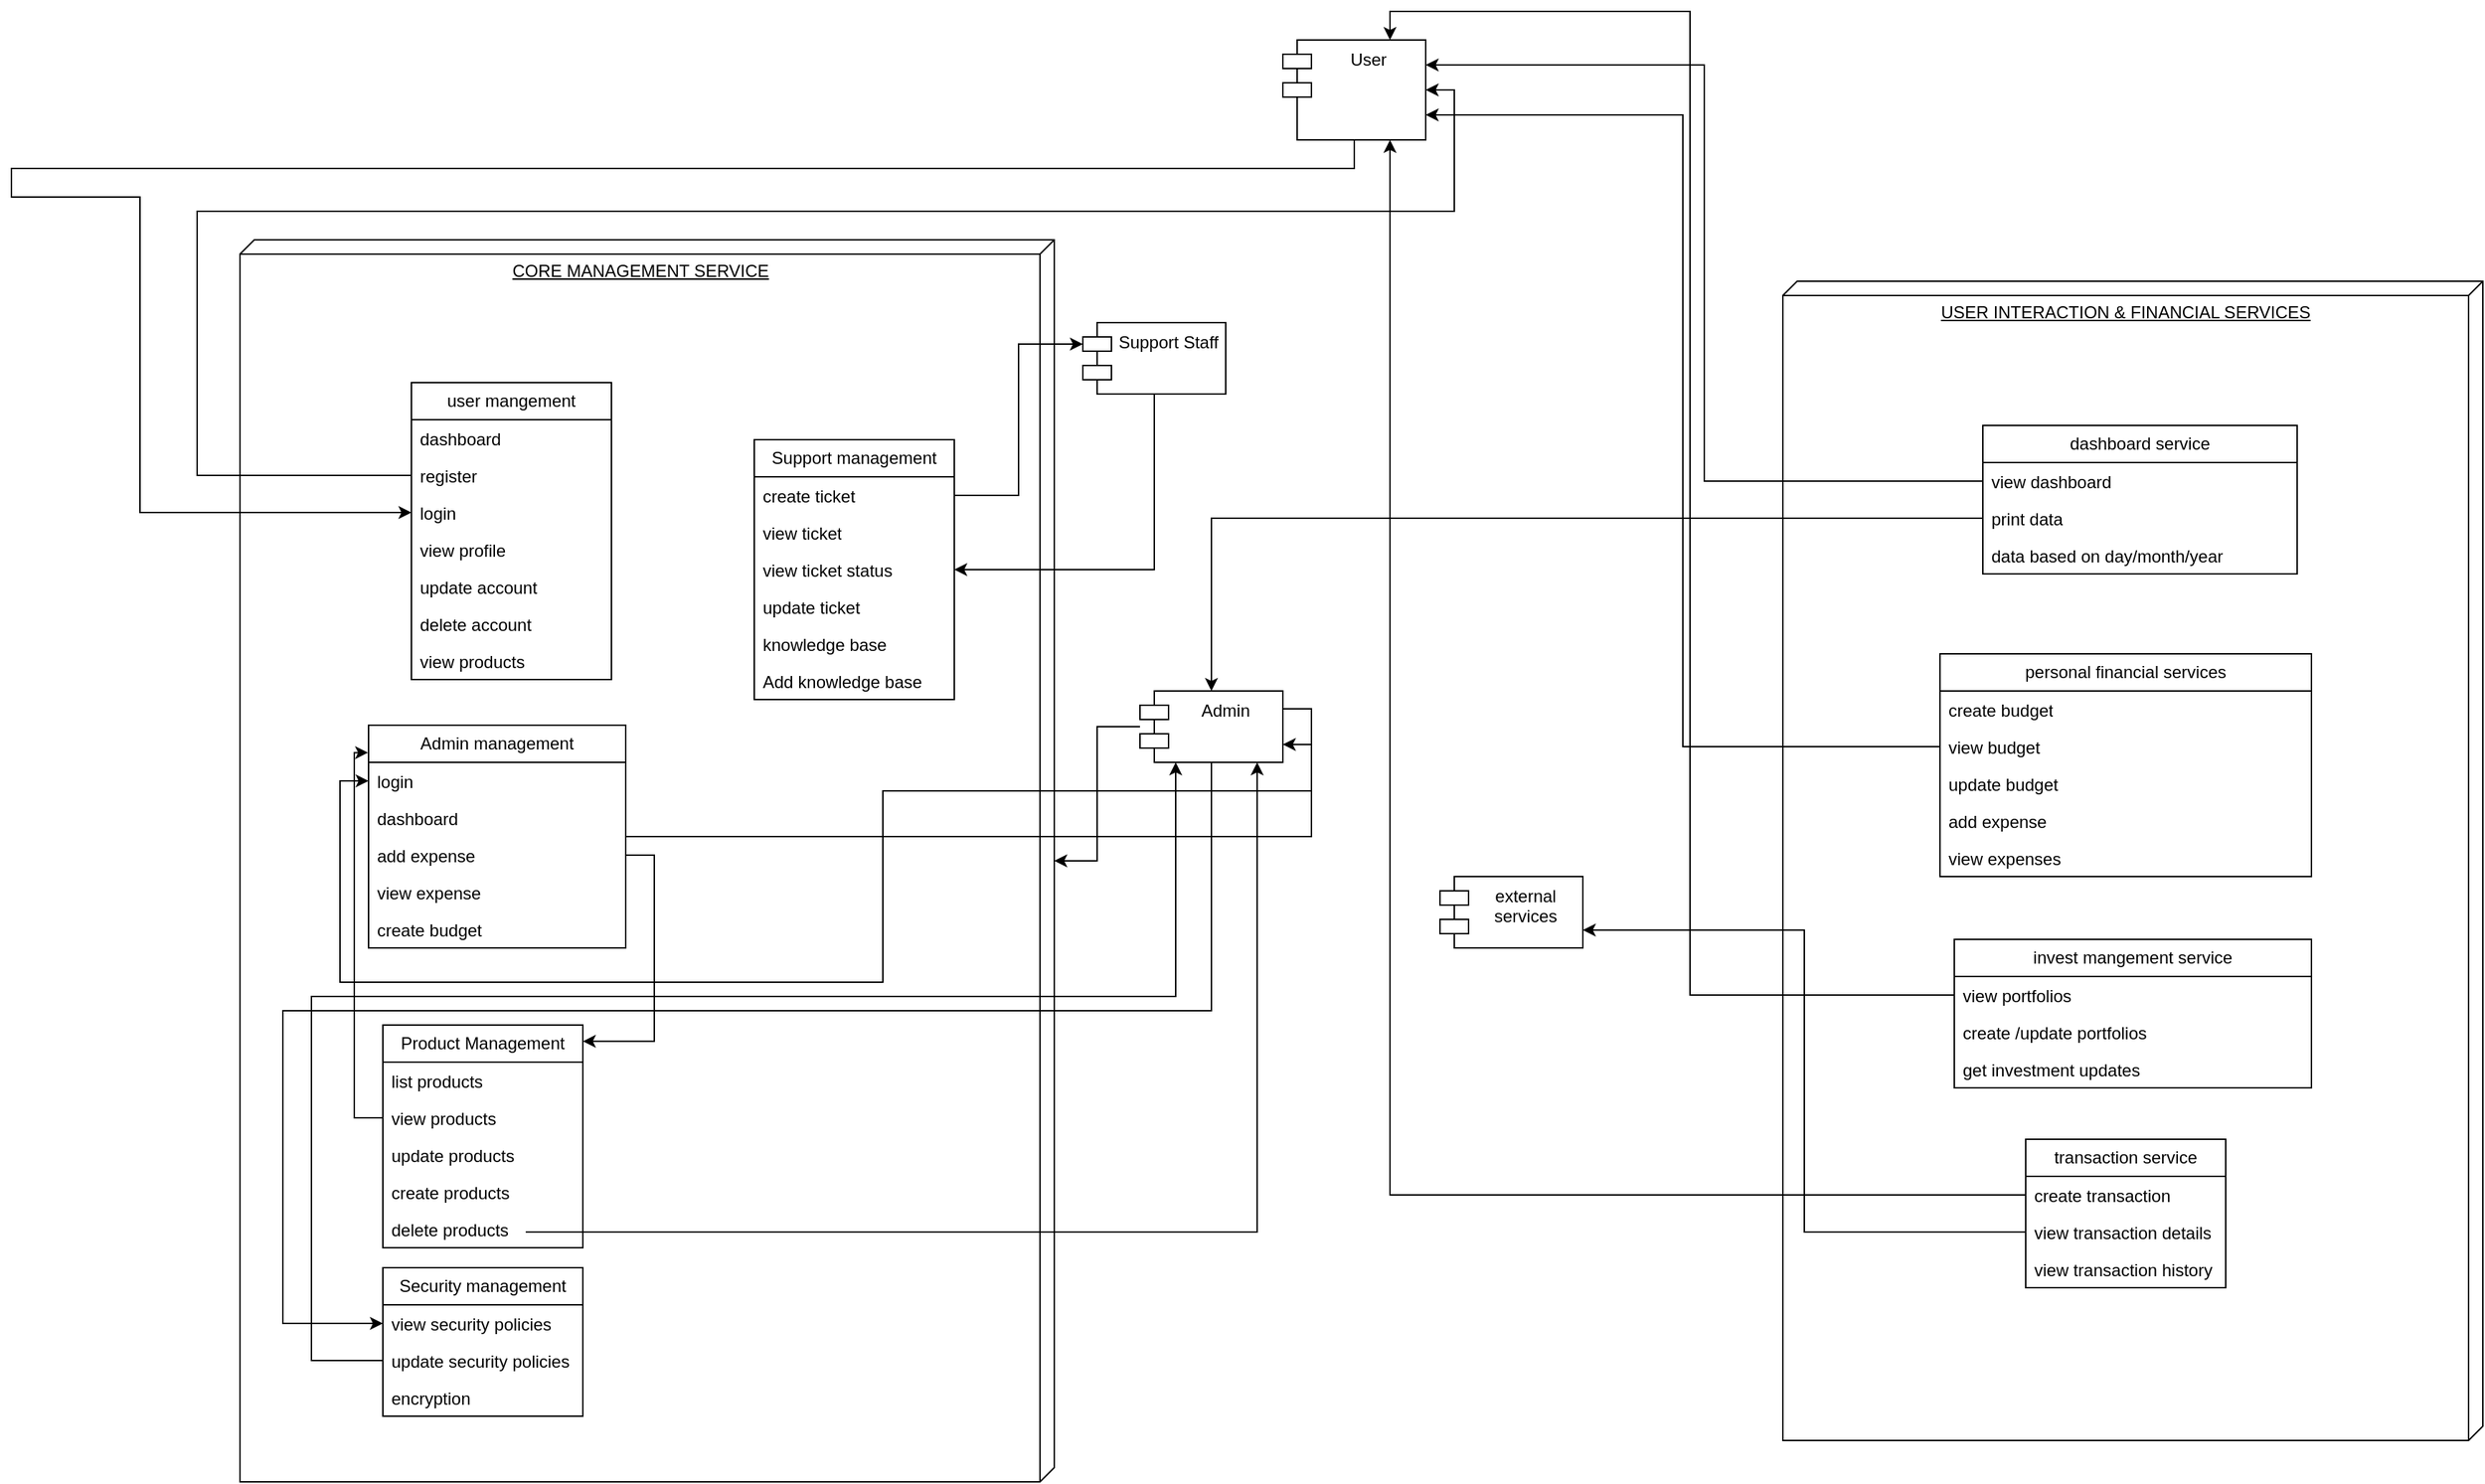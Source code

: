<mxfile version="24.7.10">
  <diagram name="Page-1" id="5dESy3CNTPQsx0sL7qq8">
    <mxGraphModel dx="1071" dy="540" grid="1" gridSize="10" guides="1" tooltips="1" connect="1" arrows="1" fold="1" page="1" pageScale="1" pageWidth="850" pageHeight="1100" math="0" shadow="0">
      <root>
        <mxCell id="0" />
        <mxCell id="1" parent="0" />
        <mxCell id="9SV-68p5oGKli7hMYEzu-2" value="&lt;span style=&quot;white-space: pre;&quot;&gt;&#x9;&lt;/span&gt;&lt;span style=&quot;white-space: pre;&quot;&gt;&#x9;&lt;/span&gt;&lt;span style=&quot;white-space: pre;&quot;&gt;&#x9;&lt;/span&gt;&lt;span style=&quot;white-space: pre;&quot;&gt;&#x9;&lt;/span&gt;&lt;span style=&quot;white-space: pre;&quot;&gt;&#x9;&lt;/span&gt;&lt;span style=&quot;white-space: pre;&quot;&gt;&#x9;&lt;/span&gt;&lt;span style=&quot;white-space: pre;&quot;&gt;&#x9;&lt;/span&gt;CORE MANAGEMENT SERVICE" style="verticalAlign=top;align=left;spacingTop=8;spacingLeft=2;spacingRight=12;shape=cube;size=10;direction=south;fontStyle=4;html=1;whiteSpace=wrap;" vertex="1" parent="1">
          <mxGeometry x="250" y="290" width="570" height="870" as="geometry" />
        </mxCell>
        <mxCell id="9SV-68p5oGKli7hMYEzu-10" value="" style="edgeStyle=orthogonalEdgeStyle;rounded=0;orthogonalLoop=1;jettySize=auto;html=1;" edge="1" parent="1" source="9SV-68p5oGKli7hMYEzu-5" target="9SV-68p5oGKli7hMYEzu-2">
          <mxGeometry relative="1" as="geometry" />
        </mxCell>
        <mxCell id="9SV-68p5oGKli7hMYEzu-49" style="edgeStyle=orthogonalEdgeStyle;rounded=0;orthogonalLoop=1;jettySize=auto;html=1;exitX=1;exitY=0.25;exitDx=0;exitDy=0;entryX=0;entryY=0.5;entryDx=0;entryDy=0;" edge="1" parent="1" source="9SV-68p5oGKli7hMYEzu-5" target="9SV-68p5oGKli7hMYEzu-22">
          <mxGeometry relative="1" as="geometry">
            <Array as="points">
              <mxPoint x="1000" y="618" />
              <mxPoint x="1000" y="676" />
              <mxPoint x="700" y="676" />
              <mxPoint x="700" y="810" />
              <mxPoint x="320" y="810" />
              <mxPoint x="320" y="669" />
            </Array>
          </mxGeometry>
        </mxCell>
        <mxCell id="9SV-68p5oGKli7hMYEzu-58" style="edgeStyle=orthogonalEdgeStyle;rounded=0;orthogonalLoop=1;jettySize=auto;html=1;exitX=0.5;exitY=1;exitDx=0;exitDy=0;entryX=0;entryY=0.5;entryDx=0;entryDy=0;" edge="1" parent="1" source="9SV-68p5oGKli7hMYEzu-5" target="9SV-68p5oGKli7hMYEzu-54">
          <mxGeometry relative="1" as="geometry">
            <Array as="points">
              <mxPoint x="930" y="830" />
              <mxPoint x="280" y="830" />
              <mxPoint x="280" y="1049" />
            </Array>
          </mxGeometry>
        </mxCell>
        <mxCell id="9SV-68p5oGKli7hMYEzu-5" value="Admin" style="shape=module;align=left;spacingLeft=20;align=center;verticalAlign=top;whiteSpace=wrap;html=1;" vertex="1" parent="1">
          <mxGeometry x="880" y="606" width="100" height="50" as="geometry" />
        </mxCell>
        <mxCell id="9SV-68p5oGKli7hMYEzu-11" value="" style="edgeStyle=orthogonalEdgeStyle;rounded=0;orthogonalLoop=1;jettySize=auto;html=1;entryX=0;entryY=0.5;entryDx=0;entryDy=0;" edge="1" parent="1" source="9SV-68p5oGKli7hMYEzu-7" target="9SV-68p5oGKli7hMYEzu-16">
          <mxGeometry relative="1" as="geometry">
            <Array as="points">
              <mxPoint x="1030" y="240" />
              <mxPoint x="90" y="240" />
              <mxPoint x="90" y="260" />
              <mxPoint x="180" y="260" />
              <mxPoint x="180" y="481" />
            </Array>
          </mxGeometry>
        </mxCell>
        <mxCell id="9SV-68p5oGKli7hMYEzu-7" value="User" style="shape=module;align=left;spacingLeft=20;align=center;verticalAlign=top;whiteSpace=wrap;html=1;" vertex="1" parent="1">
          <mxGeometry x="980" y="150" width="100" height="70" as="geometry" />
        </mxCell>
        <mxCell id="9SV-68p5oGKli7hMYEzu-8" value="Support Staff" style="shape=module;align=left;spacingLeft=20;align=center;verticalAlign=top;whiteSpace=wrap;html=1;" vertex="1" parent="1">
          <mxGeometry x="840" y="348" width="100" height="50" as="geometry" />
        </mxCell>
        <mxCell id="9SV-68p5oGKli7hMYEzu-13" style="edgeStyle=orthogonalEdgeStyle;rounded=0;orthogonalLoop=1;jettySize=auto;html=1;entryX=1;entryY=0.5;entryDx=0;entryDy=0;" edge="1" parent="1" source="9SV-68p5oGKli7hMYEzu-8" target="9SV-68p5oGKli7hMYEzu-33">
          <mxGeometry relative="1" as="geometry" />
        </mxCell>
        <mxCell id="9SV-68p5oGKli7hMYEzu-14" value="user mangement" style="swimlane;fontStyle=0;childLayout=stackLayout;horizontal=1;startSize=26;fillColor=none;horizontalStack=0;resizeParent=1;resizeParentMax=0;resizeLast=0;collapsible=1;marginBottom=0;whiteSpace=wrap;html=1;" vertex="1" parent="1">
          <mxGeometry x="370" y="390" width="140" height="208" as="geometry" />
        </mxCell>
        <mxCell id="9SV-68p5oGKli7hMYEzu-15" value="dashboard" style="text;strokeColor=none;fillColor=none;align=left;verticalAlign=top;spacingLeft=4;spacingRight=4;overflow=hidden;rotatable=0;points=[[0,0.5],[1,0.5]];portConstraint=eastwest;whiteSpace=wrap;html=1;" vertex="1" parent="9SV-68p5oGKli7hMYEzu-14">
          <mxGeometry y="26" width="140" height="26" as="geometry" />
        </mxCell>
        <mxCell id="9SV-68p5oGKli7hMYEzu-27" value="register" style="text;strokeColor=none;fillColor=none;align=left;verticalAlign=top;spacingLeft=4;spacingRight=4;overflow=hidden;rotatable=0;points=[[0,0.5],[1,0.5]];portConstraint=eastwest;whiteSpace=wrap;html=1;" vertex="1" parent="9SV-68p5oGKli7hMYEzu-14">
          <mxGeometry y="52" width="140" height="26" as="geometry" />
        </mxCell>
        <mxCell id="9SV-68p5oGKli7hMYEzu-16" value="login" style="text;strokeColor=none;fillColor=none;align=left;verticalAlign=top;spacingLeft=4;spacingRight=4;overflow=hidden;rotatable=0;points=[[0,0.5],[1,0.5]];portConstraint=eastwest;whiteSpace=wrap;html=1;" vertex="1" parent="9SV-68p5oGKli7hMYEzu-14">
          <mxGeometry y="78" width="140" height="26" as="geometry" />
        </mxCell>
        <mxCell id="9SV-68p5oGKli7hMYEzu-17" value="view profile" style="text;strokeColor=none;fillColor=none;align=left;verticalAlign=top;spacingLeft=4;spacingRight=4;overflow=hidden;rotatable=0;points=[[0,0.5],[1,0.5]];portConstraint=eastwest;whiteSpace=wrap;html=1;" vertex="1" parent="9SV-68p5oGKli7hMYEzu-14">
          <mxGeometry y="104" width="140" height="26" as="geometry" />
        </mxCell>
        <mxCell id="9SV-68p5oGKli7hMYEzu-18" value="update account" style="text;strokeColor=none;fillColor=none;align=left;verticalAlign=top;spacingLeft=4;spacingRight=4;overflow=hidden;rotatable=0;points=[[0,0.5],[1,0.5]];portConstraint=eastwest;whiteSpace=wrap;html=1;" vertex="1" parent="9SV-68p5oGKli7hMYEzu-14">
          <mxGeometry y="130" width="140" height="26" as="geometry" />
        </mxCell>
        <mxCell id="9SV-68p5oGKli7hMYEzu-19" value="delete account" style="text;strokeColor=none;fillColor=none;align=left;verticalAlign=top;spacingLeft=4;spacingRight=4;overflow=hidden;rotatable=0;points=[[0,0.5],[1,0.5]];portConstraint=eastwest;whiteSpace=wrap;html=1;" vertex="1" parent="9SV-68p5oGKli7hMYEzu-14">
          <mxGeometry y="156" width="140" height="26" as="geometry" />
        </mxCell>
        <mxCell id="9SV-68p5oGKli7hMYEzu-20" value="view products" style="text;strokeColor=none;fillColor=none;align=left;verticalAlign=top;spacingLeft=4;spacingRight=4;overflow=hidden;rotatable=0;points=[[0,0.5],[1,0.5]];portConstraint=eastwest;whiteSpace=wrap;html=1;" vertex="1" parent="9SV-68p5oGKli7hMYEzu-14">
          <mxGeometry y="182" width="140" height="26" as="geometry" />
        </mxCell>
        <mxCell id="9SV-68p5oGKli7hMYEzu-40" style="edgeStyle=orthogonalEdgeStyle;rounded=0;orthogonalLoop=1;jettySize=auto;html=1;entryX=1;entryY=0.75;entryDx=0;entryDy=0;" edge="1" parent="1" source="9SV-68p5oGKli7hMYEzu-21" target="9SV-68p5oGKli7hMYEzu-5">
          <mxGeometry relative="1" as="geometry">
            <mxPoint x="150" y="670" as="targetPoint" />
          </mxGeometry>
        </mxCell>
        <mxCell id="9SV-68p5oGKli7hMYEzu-21" value="Admin management" style="swimlane;fontStyle=0;childLayout=stackLayout;horizontal=1;startSize=26;fillColor=none;horizontalStack=0;resizeParent=1;resizeParentMax=0;resizeLast=0;collapsible=1;marginBottom=0;whiteSpace=wrap;html=1;" vertex="1" parent="1">
          <mxGeometry x="340" y="630" width="180" height="156" as="geometry" />
        </mxCell>
        <mxCell id="9SV-68p5oGKli7hMYEzu-22" value="login" style="text;strokeColor=none;fillColor=none;align=left;verticalAlign=top;spacingLeft=4;spacingRight=4;overflow=hidden;rotatable=0;points=[[0,0.5],[1,0.5]];portConstraint=eastwest;whiteSpace=wrap;html=1;" vertex="1" parent="9SV-68p5oGKli7hMYEzu-21">
          <mxGeometry y="26" width="180" height="26" as="geometry" />
        </mxCell>
        <mxCell id="9SV-68p5oGKli7hMYEzu-50" value="dashboard" style="text;strokeColor=none;fillColor=none;align=left;verticalAlign=top;spacingLeft=4;spacingRight=4;overflow=hidden;rotatable=0;points=[[0,0.5],[1,0.5]];portConstraint=eastwest;whiteSpace=wrap;html=1;" vertex="1" parent="9SV-68p5oGKli7hMYEzu-21">
          <mxGeometry y="52" width="180" height="26" as="geometry" />
        </mxCell>
        <mxCell id="9SV-68p5oGKli7hMYEzu-28" value="add expense" style="text;strokeColor=none;fillColor=none;align=left;verticalAlign=top;spacingLeft=4;spacingRight=4;overflow=hidden;rotatable=0;points=[[0,0.5],[1,0.5]];portConstraint=eastwest;whiteSpace=wrap;html=1;" vertex="1" parent="9SV-68p5oGKli7hMYEzu-21">
          <mxGeometry y="78" width="180" height="26" as="geometry" />
        </mxCell>
        <mxCell id="9SV-68p5oGKli7hMYEzu-29" value="view expense" style="text;strokeColor=none;fillColor=none;align=left;verticalAlign=top;spacingLeft=4;spacingRight=4;overflow=hidden;rotatable=0;points=[[0,0.5],[1,0.5]];portConstraint=eastwest;whiteSpace=wrap;html=1;" vertex="1" parent="9SV-68p5oGKli7hMYEzu-21">
          <mxGeometry y="104" width="180" height="26" as="geometry" />
        </mxCell>
        <mxCell id="9SV-68p5oGKli7hMYEzu-30" value="create budget&amp;nbsp;" style="text;strokeColor=none;fillColor=none;align=left;verticalAlign=top;spacingLeft=4;spacingRight=4;overflow=hidden;rotatable=0;points=[[0,0.5],[1,0.5]];portConstraint=eastwest;whiteSpace=wrap;html=1;" vertex="1" parent="9SV-68p5oGKli7hMYEzu-21">
          <mxGeometry y="130" width="180" height="26" as="geometry" />
        </mxCell>
        <mxCell id="9SV-68p5oGKli7hMYEzu-31" value="Support management" style="swimlane;fontStyle=0;childLayout=stackLayout;horizontal=1;startSize=26;fillColor=none;horizontalStack=0;resizeParent=1;resizeParentMax=0;resizeLast=0;collapsible=1;marginBottom=0;whiteSpace=wrap;html=1;" vertex="1" parent="1">
          <mxGeometry x="610" y="430" width="140" height="182" as="geometry" />
        </mxCell>
        <mxCell id="9SV-68p5oGKli7hMYEzu-32" value="create ticket" style="text;strokeColor=none;fillColor=none;align=left;verticalAlign=top;spacingLeft=4;spacingRight=4;overflow=hidden;rotatable=0;points=[[0,0.5],[1,0.5]];portConstraint=eastwest;whiteSpace=wrap;html=1;" vertex="1" parent="9SV-68p5oGKli7hMYEzu-31">
          <mxGeometry y="26" width="140" height="26" as="geometry" />
        </mxCell>
        <mxCell id="9SV-68p5oGKli7hMYEzu-35" value="view ticket" style="text;strokeColor=none;fillColor=none;align=left;verticalAlign=top;spacingLeft=4;spacingRight=4;overflow=hidden;rotatable=0;points=[[0,0.5],[1,0.5]];portConstraint=eastwest;whiteSpace=wrap;html=1;" vertex="1" parent="9SV-68p5oGKli7hMYEzu-31">
          <mxGeometry y="52" width="140" height="26" as="geometry" />
        </mxCell>
        <mxCell id="9SV-68p5oGKli7hMYEzu-33" value="view ticket status" style="text;strokeColor=none;fillColor=none;align=left;verticalAlign=top;spacingLeft=4;spacingRight=4;overflow=hidden;rotatable=0;points=[[0,0.5],[1,0.5]];portConstraint=eastwest;whiteSpace=wrap;html=1;" vertex="1" parent="9SV-68p5oGKli7hMYEzu-31">
          <mxGeometry y="78" width="140" height="26" as="geometry" />
        </mxCell>
        <mxCell id="9SV-68p5oGKli7hMYEzu-34" value="update ticket" style="text;strokeColor=none;fillColor=none;align=left;verticalAlign=top;spacingLeft=4;spacingRight=4;overflow=hidden;rotatable=0;points=[[0,0.5],[1,0.5]];portConstraint=eastwest;whiteSpace=wrap;html=1;" vertex="1" parent="9SV-68p5oGKli7hMYEzu-31">
          <mxGeometry y="104" width="140" height="26" as="geometry" />
        </mxCell>
        <mxCell id="9SV-68p5oGKli7hMYEzu-36" value="knowledge base" style="text;strokeColor=none;fillColor=none;align=left;verticalAlign=top;spacingLeft=4;spacingRight=4;overflow=hidden;rotatable=0;points=[[0,0.5],[1,0.5]];portConstraint=eastwest;whiteSpace=wrap;html=1;" vertex="1" parent="9SV-68p5oGKli7hMYEzu-31">
          <mxGeometry y="130" width="140" height="26" as="geometry" />
        </mxCell>
        <mxCell id="9SV-68p5oGKli7hMYEzu-37" value="Add knowledge base&amp;nbsp;" style="text;strokeColor=none;fillColor=none;align=left;verticalAlign=top;spacingLeft=4;spacingRight=4;overflow=hidden;rotatable=0;points=[[0,0.5],[1,0.5]];portConstraint=eastwest;whiteSpace=wrap;html=1;" vertex="1" parent="9SV-68p5oGKli7hMYEzu-31">
          <mxGeometry y="156" width="140" height="26" as="geometry" />
        </mxCell>
        <mxCell id="9SV-68p5oGKli7hMYEzu-41" style="edgeStyle=orthogonalEdgeStyle;rounded=0;orthogonalLoop=1;jettySize=auto;html=1;exitX=0;exitY=0.5;exitDx=0;exitDy=0;entryX=1;entryY=0.5;entryDx=0;entryDy=0;" edge="1" parent="1" source="9SV-68p5oGKli7hMYEzu-27" target="9SV-68p5oGKli7hMYEzu-7">
          <mxGeometry relative="1" as="geometry">
            <Array as="points">
              <mxPoint x="220" y="455" />
              <mxPoint x="220" y="270" />
              <mxPoint x="1100" y="270" />
              <mxPoint x="1100" y="185" />
            </Array>
          </mxGeometry>
        </mxCell>
        <mxCell id="9SV-68p5oGKli7hMYEzu-42" style="edgeStyle=orthogonalEdgeStyle;rounded=0;orthogonalLoop=1;jettySize=auto;html=1;exitX=1;exitY=0.5;exitDx=0;exitDy=0;entryX=0;entryY=0;entryDx=0;entryDy=15;entryPerimeter=0;" edge="1" parent="1" source="9SV-68p5oGKli7hMYEzu-32" target="9SV-68p5oGKli7hMYEzu-8">
          <mxGeometry relative="1" as="geometry" />
        </mxCell>
        <mxCell id="9SV-68p5oGKli7hMYEzu-43" value="Product Management" style="swimlane;fontStyle=0;childLayout=stackLayout;horizontal=1;startSize=26;fillColor=none;horizontalStack=0;resizeParent=1;resizeParentMax=0;resizeLast=0;collapsible=1;marginBottom=0;whiteSpace=wrap;html=1;" vertex="1" parent="1">
          <mxGeometry x="350" y="840" width="140" height="156" as="geometry" />
        </mxCell>
        <mxCell id="9SV-68p5oGKli7hMYEzu-44" value="list products" style="text;strokeColor=none;fillColor=none;align=left;verticalAlign=top;spacingLeft=4;spacingRight=4;overflow=hidden;rotatable=0;points=[[0,0.5],[1,0.5]];portConstraint=eastwest;whiteSpace=wrap;html=1;" vertex="1" parent="9SV-68p5oGKli7hMYEzu-43">
          <mxGeometry y="26" width="140" height="26" as="geometry" />
        </mxCell>
        <mxCell id="9SV-68p5oGKli7hMYEzu-45" value="view products" style="text;strokeColor=none;fillColor=none;align=left;verticalAlign=top;spacingLeft=4;spacingRight=4;overflow=hidden;rotatable=0;points=[[0,0.5],[1,0.5]];portConstraint=eastwest;whiteSpace=wrap;html=1;" vertex="1" parent="9SV-68p5oGKli7hMYEzu-43">
          <mxGeometry y="52" width="140" height="26" as="geometry" />
        </mxCell>
        <mxCell id="9SV-68p5oGKli7hMYEzu-46" value="update products" style="text;strokeColor=none;fillColor=none;align=left;verticalAlign=top;spacingLeft=4;spacingRight=4;overflow=hidden;rotatable=0;points=[[0,0.5],[1,0.5]];portConstraint=eastwest;whiteSpace=wrap;html=1;" vertex="1" parent="9SV-68p5oGKli7hMYEzu-43">
          <mxGeometry y="78" width="140" height="26" as="geometry" />
        </mxCell>
        <mxCell id="9SV-68p5oGKli7hMYEzu-51" value="create products" style="text;strokeColor=none;fillColor=none;align=left;verticalAlign=top;spacingLeft=4;spacingRight=4;overflow=hidden;rotatable=0;points=[[0,0.5],[1,0.5]];portConstraint=eastwest;whiteSpace=wrap;html=1;" vertex="1" parent="9SV-68p5oGKli7hMYEzu-43">
          <mxGeometry y="104" width="140" height="26" as="geometry" />
        </mxCell>
        <mxCell id="9SV-68p5oGKli7hMYEzu-52" value="delete products" style="text;strokeColor=none;fillColor=none;align=left;verticalAlign=top;spacingLeft=4;spacingRight=4;overflow=hidden;rotatable=0;points=[[0,0.5],[1,0.5]];portConstraint=eastwest;whiteSpace=wrap;html=1;" vertex="1" parent="9SV-68p5oGKli7hMYEzu-43">
          <mxGeometry y="130" width="140" height="26" as="geometry" />
        </mxCell>
        <mxCell id="9SV-68p5oGKli7hMYEzu-47" style="edgeStyle=orthogonalEdgeStyle;rounded=0;orthogonalLoop=1;jettySize=auto;html=1;exitX=0;exitY=0.5;exitDx=0;exitDy=0;entryX=-0.002;entryY=0.123;entryDx=0;entryDy=0;entryPerimeter=0;" edge="1" parent="1" source="9SV-68p5oGKli7hMYEzu-45" target="9SV-68p5oGKli7hMYEzu-21">
          <mxGeometry relative="1" as="geometry" />
        </mxCell>
        <mxCell id="9SV-68p5oGKli7hMYEzu-48" style="edgeStyle=orthogonalEdgeStyle;rounded=0;orthogonalLoop=1;jettySize=auto;html=1;exitX=1;exitY=0.5;exitDx=0;exitDy=0;entryX=1;entryY=0.073;entryDx=0;entryDy=0;entryPerimeter=0;" edge="1" parent="1" source="9SV-68p5oGKli7hMYEzu-28" target="9SV-68p5oGKli7hMYEzu-43">
          <mxGeometry relative="1" as="geometry" />
        </mxCell>
        <mxCell id="9SV-68p5oGKli7hMYEzu-53" value="Security management" style="swimlane;fontStyle=0;childLayout=stackLayout;horizontal=1;startSize=26;fillColor=none;horizontalStack=0;resizeParent=1;resizeParentMax=0;resizeLast=0;collapsible=1;marginBottom=0;whiteSpace=wrap;html=1;" vertex="1" parent="1">
          <mxGeometry x="350" y="1010" width="140" height="104" as="geometry" />
        </mxCell>
        <mxCell id="9SV-68p5oGKli7hMYEzu-54" value="view security policies" style="text;strokeColor=none;fillColor=none;align=left;verticalAlign=top;spacingLeft=4;spacingRight=4;overflow=hidden;rotatable=0;points=[[0,0.5],[1,0.5]];portConstraint=eastwest;whiteSpace=wrap;html=1;" vertex="1" parent="9SV-68p5oGKli7hMYEzu-53">
          <mxGeometry y="26" width="140" height="26" as="geometry" />
        </mxCell>
        <mxCell id="9SV-68p5oGKli7hMYEzu-55" value="update security policies" style="text;strokeColor=none;fillColor=none;align=left;verticalAlign=top;spacingLeft=4;spacingRight=4;overflow=hidden;rotatable=0;points=[[0,0.5],[1,0.5]];portConstraint=eastwest;whiteSpace=wrap;html=1;" vertex="1" parent="9SV-68p5oGKli7hMYEzu-53">
          <mxGeometry y="52" width="140" height="26" as="geometry" />
        </mxCell>
        <mxCell id="9SV-68p5oGKli7hMYEzu-56" value="encryption&amp;nbsp;" style="text;strokeColor=none;fillColor=none;align=left;verticalAlign=top;spacingLeft=4;spacingRight=4;overflow=hidden;rotatable=0;points=[[0,0.5],[1,0.5]];portConstraint=eastwest;whiteSpace=wrap;html=1;" vertex="1" parent="9SV-68p5oGKli7hMYEzu-53">
          <mxGeometry y="78" width="140" height="26" as="geometry" />
        </mxCell>
        <mxCell id="9SV-68p5oGKli7hMYEzu-57" style="edgeStyle=orthogonalEdgeStyle;rounded=0;orthogonalLoop=1;jettySize=auto;html=1;exitX=0;exitY=0.5;exitDx=0;exitDy=0;entryX=0.25;entryY=1;entryDx=0;entryDy=0;" edge="1" parent="1" source="9SV-68p5oGKli7hMYEzu-55" target="9SV-68p5oGKli7hMYEzu-5">
          <mxGeometry relative="1" as="geometry">
            <Array as="points">
              <mxPoint x="300" y="1075" />
              <mxPoint x="300" y="820" />
              <mxPoint x="905" y="820" />
            </Array>
          </mxGeometry>
        </mxCell>
        <mxCell id="9SV-68p5oGKli7hMYEzu-59" style="edgeStyle=orthogonalEdgeStyle;rounded=0;orthogonalLoop=1;jettySize=auto;html=1;exitX=0;exitY=0;exitDx=695;exitDy=370;exitPerimeter=0;entryX=0.82;entryY=1;entryDx=0;entryDy=0;entryPerimeter=0;" edge="1" parent="1" source="9SV-68p5oGKli7hMYEzu-2" target="9SV-68p5oGKli7hMYEzu-5">
          <mxGeometry relative="1" as="geometry" />
        </mxCell>
        <mxCell id="9SV-68p5oGKli7hMYEzu-60" value="&lt;span style=&quot;white-space: pre;&quot;&gt;&#x9;&lt;/span&gt;&lt;span style=&quot;white-space: pre;&quot;&gt;&#x9;&lt;/span&gt;&lt;span style=&quot;white-space: pre;&quot;&gt;&#x9;&lt;/span&gt;&lt;span style=&quot;white-space: pre;&quot;&gt;&#x9;&lt;/span&gt;USER INTERACTION &amp;amp; FINANCIAL SERVICES" style="verticalAlign=top;align=left;spacingTop=8;spacingLeft=2;spacingRight=12;shape=cube;size=10;direction=south;fontStyle=4;html=1;whiteSpace=wrap;" vertex="1" parent="1">
          <mxGeometry x="1330" y="319" width="490" height="812" as="geometry" />
        </mxCell>
        <mxCell id="9SV-68p5oGKli7hMYEzu-61" value="dashboard service" style="swimlane;fontStyle=0;childLayout=stackLayout;horizontal=1;startSize=26;fillColor=none;horizontalStack=0;resizeParent=1;resizeParentMax=0;resizeLast=0;collapsible=1;marginBottom=0;whiteSpace=wrap;html=1;" vertex="1" parent="1">
          <mxGeometry x="1470" y="420" width="220" height="104" as="geometry" />
        </mxCell>
        <mxCell id="9SV-68p5oGKli7hMYEzu-62" value="view dashboard" style="text;strokeColor=none;fillColor=none;align=left;verticalAlign=top;spacingLeft=4;spacingRight=4;overflow=hidden;rotatable=0;points=[[0,0.5],[1,0.5]];portConstraint=eastwest;whiteSpace=wrap;html=1;" vertex="1" parent="9SV-68p5oGKli7hMYEzu-61">
          <mxGeometry y="26" width="220" height="26" as="geometry" />
        </mxCell>
        <mxCell id="9SV-68p5oGKli7hMYEzu-63" value="print data" style="text;strokeColor=none;fillColor=none;align=left;verticalAlign=top;spacingLeft=4;spacingRight=4;overflow=hidden;rotatable=0;points=[[0,0.5],[1,0.5]];portConstraint=eastwest;whiteSpace=wrap;html=1;" vertex="1" parent="9SV-68p5oGKli7hMYEzu-61">
          <mxGeometry y="52" width="220" height="26" as="geometry" />
        </mxCell>
        <mxCell id="9SV-68p5oGKli7hMYEzu-64" value="data based on day/month/year" style="text;strokeColor=none;fillColor=none;align=left;verticalAlign=top;spacingLeft=4;spacingRight=4;overflow=hidden;rotatable=0;points=[[0,0.5],[1,0.5]];portConstraint=eastwest;whiteSpace=wrap;html=1;" vertex="1" parent="9SV-68p5oGKli7hMYEzu-61">
          <mxGeometry y="78" width="220" height="26" as="geometry" />
        </mxCell>
        <mxCell id="9SV-68p5oGKli7hMYEzu-66" style="edgeStyle=orthogonalEdgeStyle;rounded=0;orthogonalLoop=1;jettySize=auto;html=1;exitX=0;exitY=0.5;exitDx=0;exitDy=0;entryX=0.5;entryY=0;entryDx=0;entryDy=0;" edge="1" parent="1" source="9SV-68p5oGKli7hMYEzu-63" target="9SV-68p5oGKli7hMYEzu-5">
          <mxGeometry relative="1" as="geometry" />
        </mxCell>
        <mxCell id="9SV-68p5oGKli7hMYEzu-67" style="edgeStyle=orthogonalEdgeStyle;rounded=0;orthogonalLoop=1;jettySize=auto;html=1;exitX=0;exitY=0.5;exitDx=0;exitDy=0;entryX=1;entryY=0.25;entryDx=0;entryDy=0;" edge="1" parent="1" source="9SV-68p5oGKli7hMYEzu-62" target="9SV-68p5oGKli7hMYEzu-7">
          <mxGeometry relative="1" as="geometry" />
        </mxCell>
        <mxCell id="9SV-68p5oGKli7hMYEzu-68" value="personal financial services" style="swimlane;fontStyle=0;childLayout=stackLayout;horizontal=1;startSize=26;fillColor=none;horizontalStack=0;resizeParent=1;resizeParentMax=0;resizeLast=0;collapsible=1;marginBottom=0;whiteSpace=wrap;html=1;" vertex="1" parent="1">
          <mxGeometry x="1440" y="580" width="260" height="156" as="geometry" />
        </mxCell>
        <mxCell id="9SV-68p5oGKli7hMYEzu-69" value="create budget" style="text;strokeColor=none;fillColor=none;align=left;verticalAlign=top;spacingLeft=4;spacingRight=4;overflow=hidden;rotatable=0;points=[[0,0.5],[1,0.5]];portConstraint=eastwest;whiteSpace=wrap;html=1;" vertex="1" parent="9SV-68p5oGKli7hMYEzu-68">
          <mxGeometry y="26" width="260" height="26" as="geometry" />
        </mxCell>
        <mxCell id="9SV-68p5oGKli7hMYEzu-70" value="view budget" style="text;strokeColor=none;fillColor=none;align=left;verticalAlign=top;spacingLeft=4;spacingRight=4;overflow=hidden;rotatable=0;points=[[0,0.5],[1,0.5]];portConstraint=eastwest;whiteSpace=wrap;html=1;" vertex="1" parent="9SV-68p5oGKli7hMYEzu-68">
          <mxGeometry y="52" width="260" height="26" as="geometry" />
        </mxCell>
        <mxCell id="9SV-68p5oGKli7hMYEzu-72" value="update budget" style="text;strokeColor=none;fillColor=none;align=left;verticalAlign=top;spacingLeft=4;spacingRight=4;overflow=hidden;rotatable=0;points=[[0,0.5],[1,0.5]];portConstraint=eastwest;whiteSpace=wrap;html=1;" vertex="1" parent="9SV-68p5oGKli7hMYEzu-68">
          <mxGeometry y="78" width="260" height="26" as="geometry" />
        </mxCell>
        <mxCell id="9SV-68p5oGKli7hMYEzu-73" value="add expense" style="text;strokeColor=none;fillColor=none;align=left;verticalAlign=top;spacingLeft=4;spacingRight=4;overflow=hidden;rotatable=0;points=[[0,0.5],[1,0.5]];portConstraint=eastwest;whiteSpace=wrap;html=1;" vertex="1" parent="9SV-68p5oGKli7hMYEzu-68">
          <mxGeometry y="104" width="260" height="26" as="geometry" />
        </mxCell>
        <mxCell id="9SV-68p5oGKli7hMYEzu-71" value="view expenses" style="text;strokeColor=none;fillColor=none;align=left;verticalAlign=top;spacingLeft=4;spacingRight=4;overflow=hidden;rotatable=0;points=[[0,0.5],[1,0.5]];portConstraint=eastwest;whiteSpace=wrap;html=1;" vertex="1" parent="9SV-68p5oGKli7hMYEzu-68">
          <mxGeometry y="130" width="260" height="26" as="geometry" />
        </mxCell>
        <mxCell id="9SV-68p5oGKli7hMYEzu-74" style="edgeStyle=orthogonalEdgeStyle;rounded=0;orthogonalLoop=1;jettySize=auto;html=1;exitX=0;exitY=0.5;exitDx=0;exitDy=0;entryX=1;entryY=0.75;entryDx=0;entryDy=0;" edge="1" parent="1" source="9SV-68p5oGKli7hMYEzu-70" target="9SV-68p5oGKli7hMYEzu-7">
          <mxGeometry relative="1" as="geometry" />
        </mxCell>
        <mxCell id="9SV-68p5oGKli7hMYEzu-75" value="invest mangement service" style="swimlane;fontStyle=0;childLayout=stackLayout;horizontal=1;startSize=26;fillColor=none;horizontalStack=0;resizeParent=1;resizeParentMax=0;resizeLast=0;collapsible=1;marginBottom=0;whiteSpace=wrap;html=1;" vertex="1" parent="1">
          <mxGeometry x="1450" y="780" width="250" height="104" as="geometry" />
        </mxCell>
        <mxCell id="9SV-68p5oGKli7hMYEzu-76" value="view portfolios" style="text;strokeColor=none;fillColor=none;align=left;verticalAlign=top;spacingLeft=4;spacingRight=4;overflow=hidden;rotatable=0;points=[[0,0.5],[1,0.5]];portConstraint=eastwest;whiteSpace=wrap;html=1;" vertex="1" parent="9SV-68p5oGKli7hMYEzu-75">
          <mxGeometry y="26" width="250" height="26" as="geometry" />
        </mxCell>
        <mxCell id="9SV-68p5oGKli7hMYEzu-77" value="create /update portfolios" style="text;strokeColor=none;fillColor=none;align=left;verticalAlign=top;spacingLeft=4;spacingRight=4;overflow=hidden;rotatable=0;points=[[0,0.5],[1,0.5]];portConstraint=eastwest;whiteSpace=wrap;html=1;" vertex="1" parent="9SV-68p5oGKli7hMYEzu-75">
          <mxGeometry y="52" width="250" height="26" as="geometry" />
        </mxCell>
        <mxCell id="9SV-68p5oGKli7hMYEzu-78" value="get investment updates&amp;nbsp;" style="text;strokeColor=none;fillColor=none;align=left;verticalAlign=top;spacingLeft=4;spacingRight=4;overflow=hidden;rotatable=0;points=[[0,0.5],[1,0.5]];portConstraint=eastwest;whiteSpace=wrap;html=1;" vertex="1" parent="9SV-68p5oGKli7hMYEzu-75">
          <mxGeometry y="78" width="250" height="26" as="geometry" />
        </mxCell>
        <mxCell id="9SV-68p5oGKli7hMYEzu-79" style="edgeStyle=orthogonalEdgeStyle;rounded=0;orthogonalLoop=1;jettySize=auto;html=1;exitX=0;exitY=0.5;exitDx=0;exitDy=0;entryX=0.75;entryY=0;entryDx=0;entryDy=0;" edge="1" parent="1" source="9SV-68p5oGKli7hMYEzu-76" target="9SV-68p5oGKli7hMYEzu-7">
          <mxGeometry relative="1" as="geometry" />
        </mxCell>
        <mxCell id="9SV-68p5oGKli7hMYEzu-80" value="transaction service" style="swimlane;fontStyle=0;childLayout=stackLayout;horizontal=1;startSize=26;fillColor=none;horizontalStack=0;resizeParent=1;resizeParentMax=0;resizeLast=0;collapsible=1;marginBottom=0;whiteSpace=wrap;html=1;" vertex="1" parent="1">
          <mxGeometry x="1500" y="920" width="140" height="104" as="geometry" />
        </mxCell>
        <mxCell id="9SV-68p5oGKli7hMYEzu-81" value="create transaction" style="text;strokeColor=none;fillColor=none;align=left;verticalAlign=top;spacingLeft=4;spacingRight=4;overflow=hidden;rotatable=0;points=[[0,0.5],[1,0.5]];portConstraint=eastwest;whiteSpace=wrap;html=1;" vertex="1" parent="9SV-68p5oGKli7hMYEzu-80">
          <mxGeometry y="26" width="140" height="26" as="geometry" />
        </mxCell>
        <mxCell id="9SV-68p5oGKli7hMYEzu-82" value="view transaction details" style="text;strokeColor=none;fillColor=none;align=left;verticalAlign=top;spacingLeft=4;spacingRight=4;overflow=hidden;rotatable=0;points=[[0,0.5],[1,0.5]];portConstraint=eastwest;whiteSpace=wrap;html=1;" vertex="1" parent="9SV-68p5oGKli7hMYEzu-80">
          <mxGeometry y="52" width="140" height="26" as="geometry" />
        </mxCell>
        <mxCell id="9SV-68p5oGKli7hMYEzu-83" value="view transaction history" style="text;strokeColor=none;fillColor=none;align=left;verticalAlign=top;spacingLeft=4;spacingRight=4;overflow=hidden;rotatable=0;points=[[0,0.5],[1,0.5]];portConstraint=eastwest;whiteSpace=wrap;html=1;" vertex="1" parent="9SV-68p5oGKli7hMYEzu-80">
          <mxGeometry y="78" width="140" height="26" as="geometry" />
        </mxCell>
        <mxCell id="9SV-68p5oGKli7hMYEzu-84" style="edgeStyle=orthogonalEdgeStyle;rounded=0;orthogonalLoop=1;jettySize=auto;html=1;exitX=0;exitY=0.5;exitDx=0;exitDy=0;entryX=0.75;entryY=1;entryDx=0;entryDy=0;" edge="1" parent="1" source="9SV-68p5oGKli7hMYEzu-81" target="9SV-68p5oGKli7hMYEzu-7">
          <mxGeometry relative="1" as="geometry" />
        </mxCell>
        <mxCell id="9SV-68p5oGKli7hMYEzu-86" value="external services" style="shape=module;align=left;spacingLeft=20;align=center;verticalAlign=top;whiteSpace=wrap;html=1;" vertex="1" parent="1">
          <mxGeometry x="1090" y="736" width="100" height="50" as="geometry" />
        </mxCell>
        <mxCell id="9SV-68p5oGKli7hMYEzu-87" style="edgeStyle=orthogonalEdgeStyle;rounded=0;orthogonalLoop=1;jettySize=auto;html=1;exitX=0;exitY=0.5;exitDx=0;exitDy=0;entryX=1;entryY=0.75;entryDx=0;entryDy=0;" edge="1" parent="1" source="9SV-68p5oGKli7hMYEzu-82" target="9SV-68p5oGKli7hMYEzu-86">
          <mxGeometry relative="1" as="geometry" />
        </mxCell>
      </root>
    </mxGraphModel>
  </diagram>
</mxfile>
